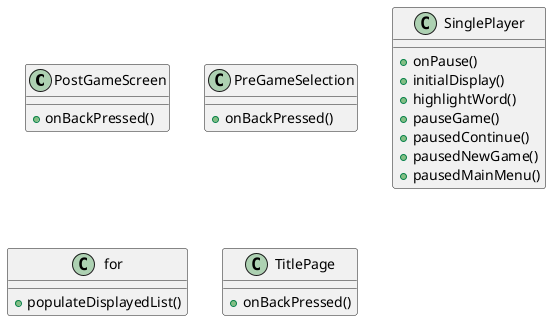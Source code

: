 @startuml
class PostGameScreen {
    + onBackPressed()
}
class PreGameSelection {
    + onBackPressed()
}
class SinglePlayer {
    + onPause()
    + initialDisplay()
    + highlightWord()
    + pauseGame()
    + pausedContinue()
    + pausedNewGame()
    + pausedMainMenu()
}
class for {
    + populateDisplayedList()
}
class TitlePage {
    + onBackPressed()
}
@enduml
